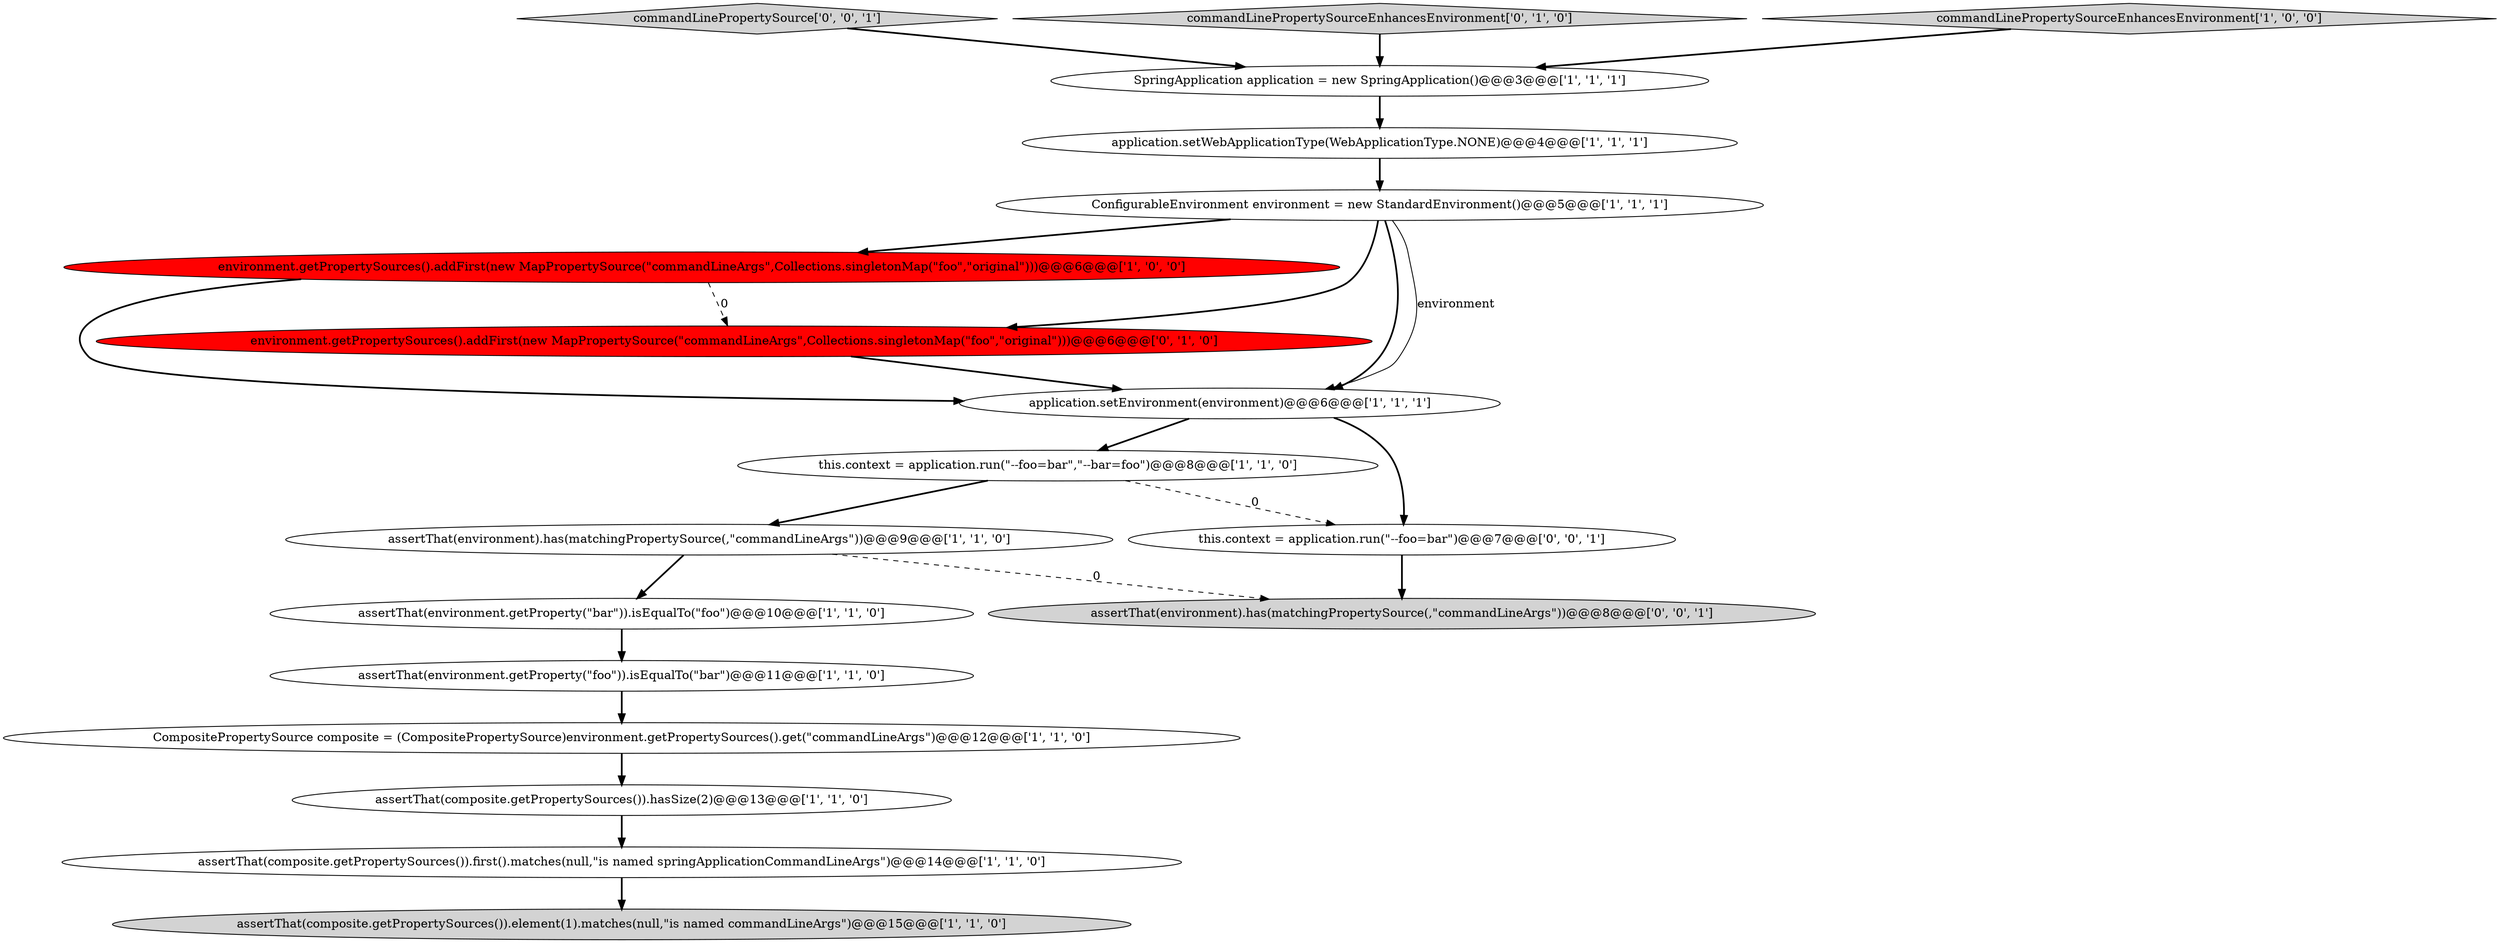 digraph {
7 [style = filled, label = "environment.getPropertySources().addFirst(new MapPropertySource(\"commandLineArgs\",Collections.singletonMap(\"foo\",\"original\")))@@@6@@@['1', '0', '0']", fillcolor = red, shape = ellipse image = "AAA1AAABBB1BBB"];
12 [style = filled, label = "assertThat(environment.getProperty(\"bar\")).isEqualTo(\"foo\")@@@10@@@['1', '1', '0']", fillcolor = white, shape = ellipse image = "AAA0AAABBB1BBB"];
15 [style = filled, label = "environment.getPropertySources().addFirst(new MapPropertySource(\"commandLineArgs\",Collections.singletonMap(\"foo\",\"original\")))@@@6@@@['0', '1', '0']", fillcolor = red, shape = ellipse image = "AAA1AAABBB2BBB"];
3 [style = filled, label = "CompositePropertySource composite = (CompositePropertySource)environment.getPropertySources().get(\"commandLineArgs\")@@@12@@@['1', '1', '0']", fillcolor = white, shape = ellipse image = "AAA0AAABBB1BBB"];
2 [style = filled, label = "this.context = application.run(\"--foo=bar\",\"--bar=foo\")@@@8@@@['1', '1', '0']", fillcolor = white, shape = ellipse image = "AAA0AAABBB1BBB"];
0 [style = filled, label = "assertThat(composite.getPropertySources()).hasSize(2)@@@13@@@['1', '1', '0']", fillcolor = white, shape = ellipse image = "AAA0AAABBB1BBB"];
5 [style = filled, label = "SpringApplication application = new SpringApplication()@@@3@@@['1', '1', '1']", fillcolor = white, shape = ellipse image = "AAA0AAABBB1BBB"];
9 [style = filled, label = "assertThat(environment).has(matchingPropertySource(,\"commandLineArgs\"))@@@9@@@['1', '1', '0']", fillcolor = white, shape = ellipse image = "AAA0AAABBB1BBB"];
1 [style = filled, label = "application.setWebApplicationType(WebApplicationType.NONE)@@@4@@@['1', '1', '1']", fillcolor = white, shape = ellipse image = "AAA0AAABBB1BBB"];
8 [style = filled, label = "ConfigurableEnvironment environment = new StandardEnvironment()@@@5@@@['1', '1', '1']", fillcolor = white, shape = ellipse image = "AAA0AAABBB1BBB"];
17 [style = filled, label = "commandLinePropertySource['0', '0', '1']", fillcolor = lightgray, shape = diamond image = "AAA0AAABBB3BBB"];
10 [style = filled, label = "assertThat(composite.getPropertySources()).first().matches(null,\"is named springApplicationCommandLineArgs\")@@@14@@@['1', '1', '0']", fillcolor = white, shape = ellipse image = "AAA0AAABBB1BBB"];
18 [style = filled, label = "assertThat(environment).has(matchingPropertySource(,\"commandLineArgs\"))@@@8@@@['0', '0', '1']", fillcolor = lightgray, shape = ellipse image = "AAA0AAABBB3BBB"];
13 [style = filled, label = "assertThat(composite.getPropertySources()).element(1).matches(null,\"is named commandLineArgs\")@@@15@@@['1', '1', '0']", fillcolor = lightgray, shape = ellipse image = "AAA0AAABBB1BBB"];
14 [style = filled, label = "commandLinePropertySourceEnhancesEnvironment['0', '1', '0']", fillcolor = lightgray, shape = diamond image = "AAA0AAABBB2BBB"];
11 [style = filled, label = "commandLinePropertySourceEnhancesEnvironment['1', '0', '0']", fillcolor = lightgray, shape = diamond image = "AAA0AAABBB1BBB"];
6 [style = filled, label = "application.setEnvironment(environment)@@@6@@@['1', '1', '1']", fillcolor = white, shape = ellipse image = "AAA0AAABBB1BBB"];
16 [style = filled, label = "this.context = application.run(\"--foo=bar\")@@@7@@@['0', '0', '1']", fillcolor = white, shape = ellipse image = "AAA0AAABBB3BBB"];
4 [style = filled, label = "assertThat(environment.getProperty(\"foo\")).isEqualTo(\"bar\")@@@11@@@['1', '1', '0']", fillcolor = white, shape = ellipse image = "AAA0AAABBB1BBB"];
4->3 [style = bold, label=""];
17->5 [style = bold, label=""];
16->18 [style = bold, label=""];
1->8 [style = bold, label=""];
8->15 [style = bold, label=""];
9->18 [style = dashed, label="0"];
15->6 [style = bold, label=""];
8->6 [style = bold, label=""];
2->9 [style = bold, label=""];
3->0 [style = bold, label=""];
8->7 [style = bold, label=""];
6->2 [style = bold, label=""];
5->1 [style = bold, label=""];
11->5 [style = bold, label=""];
0->10 [style = bold, label=""];
12->4 [style = bold, label=""];
10->13 [style = bold, label=""];
6->16 [style = bold, label=""];
2->16 [style = dashed, label="0"];
7->6 [style = bold, label=""];
7->15 [style = dashed, label="0"];
9->12 [style = bold, label=""];
8->6 [style = solid, label="environment"];
14->5 [style = bold, label=""];
}
